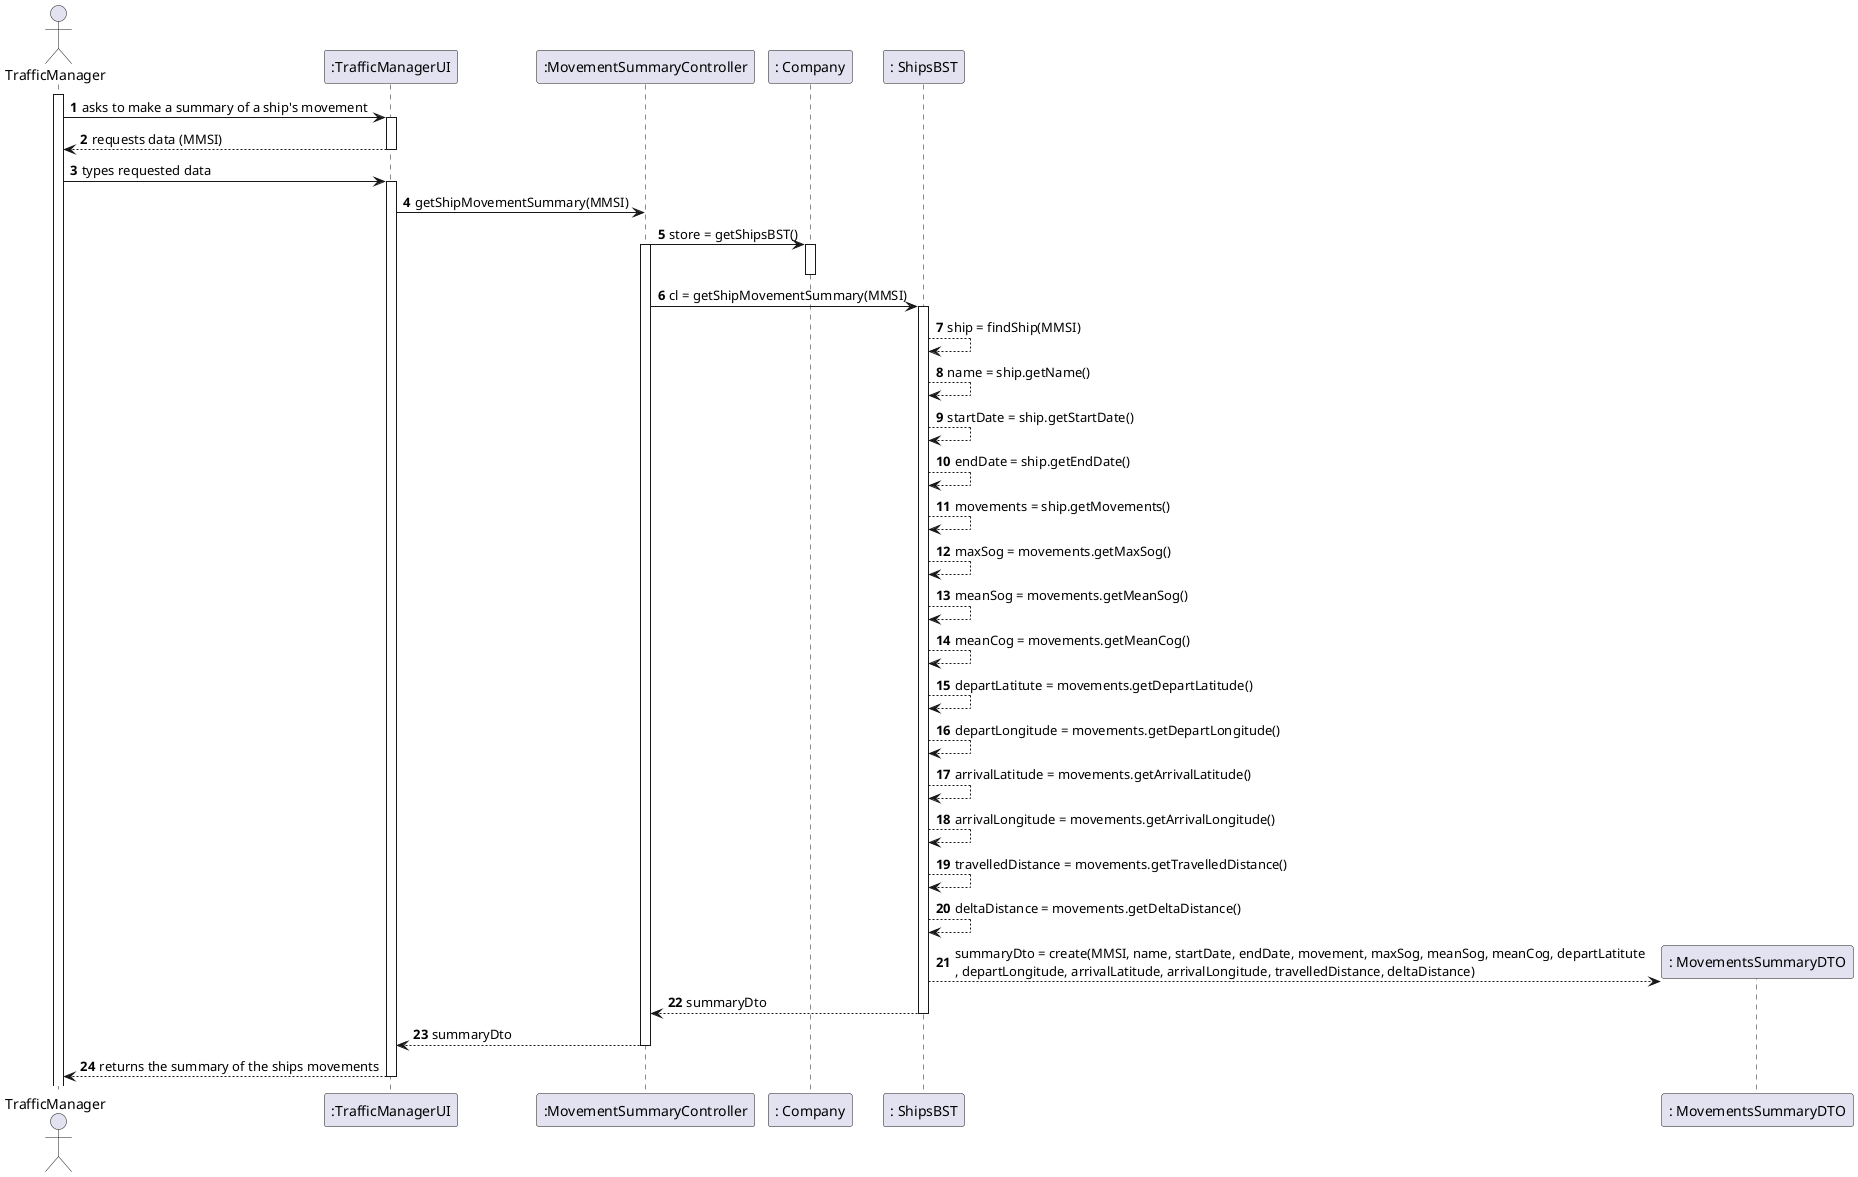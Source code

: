 @startuml
autonumber
'hide footbox
actor "TrafficManager" as RC

participant ":TrafficManagerUI" as UI
participant ":MovementSummaryController" as CTRL
participant ": Company" as CP
participant ": ShipsBST" as CS
participant ": MovementsSummaryDTO" as CL


activate RC
RC -> UI : asks to make a summary of a ship's movement
activate UI
UI --> RC : requests data (MMSI)
deactivate UI

RC -> UI : types requested data
activate UI

UI -> CTRL : getShipMovementSummary(MMSI)

CTRL -> CP : store = getShipsBST()
activate CP
deactivate CP
activate CTRL
CTRL -> CS : cl = getShipMovementSummary(MMSI)
activate CS
CS --> CS : ship = findShip(MMSI)
CS --> CS : name = ship.getName()
CS --> CS : startDate = ship.getStartDate()
CS --> CS : endDate = ship.getEndDate()
CS --> CS : movements = ship.getMovements()
CS --> CS : maxSog = movements.getMaxSog()
CS --> CS : meanSog = movements.getMeanSog()
CS --> CS : meanCog = movements.getMeanCog()
CS --> CS : departLatitute = movements.getDepartLatitude()
CS --> CS : departLongitude = movements.getDepartLongitude()
CS --> CS : arrivalLatitude = movements.getArrivalLatitude()
CS --> CS : arrivalLongitude = movements.getArrivalLongitude()
CS --> CS : travelledDistance = movements.getTravelledDistance()
CS --> CS : deltaDistance = movements.getDeltaDistance()


CS -->  CL** : summaryDto = create(MMSI, name, startDate, endDate, movement, maxSog, meanSog, meanCog, departLatitute\n, departLongitude, arrivalLatitude, arrivalLongitude, travelledDistance, deltaDistance)
deactivate CL
CS --> CTRL : summaryDto
deactivate CS
CTRL --> UI : summaryDto
deactivate CTRL

UI --> RC : returns the summary of the ships movements
deactivate CS
deactivate UI


@enduml